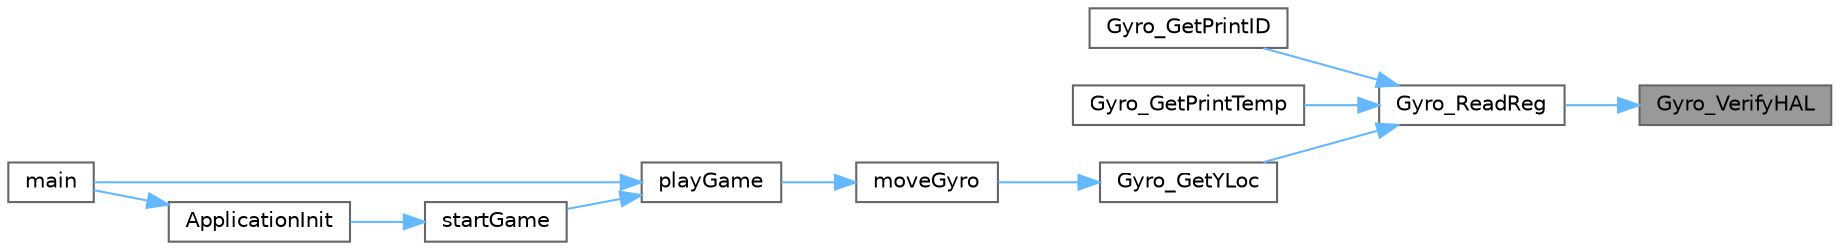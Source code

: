 digraph "Gyro_VerifyHAL"
{
 // LATEX_PDF_SIZE
  bgcolor="transparent";
  edge [fontname=Helvetica,fontsize=10,labelfontname=Helvetica,labelfontsize=10];
  node [fontname=Helvetica,fontsize=10,shape=box,height=0.2,width=0.4];
  rankdir="RL";
  Node1 [id="Node000001",label="Gyro_VerifyHAL",height=0.2,width=0.4,color="gray40", fillcolor="grey60", style="filled", fontcolor="black",tooltip="ensures HAL is still ok"];
  Node1 -> Node2 [id="edge1_Node000001_Node000002",dir="back",color="steelblue1",style="solid",tooltip=" "];
  Node2 [id="Node000002",label="Gyro_ReadReg",height=0.2,width=0.4,color="grey40", fillcolor="white", style="filled",URL="$_gyro_8c.html#ac40c444b1ec53a450cdce8ca8f147237",tooltip="reads a given register"];
  Node2 -> Node3 [id="edge2_Node000002_Node000003",dir="back",color="steelblue1",style="solid",tooltip=" "];
  Node3 [id="Node000003",label="Gyro_GetPrintID",height=0.2,width=0.4,color="grey40", fillcolor="white", style="filled",URL="$_gyro_8c.html#a4eb34e06690a00cb6046963f3e43cd48",tooltip=" "];
  Node2 -> Node4 [id="edge3_Node000002_Node000004",dir="back",color="steelblue1",style="solid",tooltip=" "];
  Node4 [id="Node000004",label="Gyro_GetPrintTemp",height=0.2,width=0.4,color="grey40", fillcolor="white", style="filled",URL="$_gyro_8c.html#a476507800fac6b49519a25651b003317",tooltip=" "];
  Node2 -> Node5 [id="edge4_Node000002_Node000005",dir="back",color="steelblue1",style="solid",tooltip=" "];
  Node5 [id="Node000005",label="Gyro_GetYLoc",height=0.2,width=0.4,color="grey40", fillcolor="white", style="filled",URL="$_gyro_8c.html#a3f23b9c98e52e23454d961ecbcaa97fd",tooltip="gets the change in y location"];
  Node5 -> Node6 [id="edge5_Node000005_Node000006",dir="back",color="steelblue1",style="solid",tooltip=" "];
  Node6 [id="Node000006",label="moveGyro",height=0.2,width=0.4,color="grey40", fillcolor="white", style="filled",URL="$_application_code_8c.html#a0990070b581603c8bf86debcea28c20b",tooltip="move function to change the column that the chip hovers over gyro or touch controlled based on compil..."];
  Node6 -> Node7 [id="edge6_Node000006_Node000007",dir="back",color="steelblue1",style="solid",tooltip=" "];
  Node7 [id="Node000007",label="playGame",height=0.2,width=0.4,color="grey40", fillcolor="white", style="filled",URL="$_application_code_8c.html#ab7c3a6586b18c40cdf49c922ba6edc5a",tooltip="loop that runs the program to play the game"];
  Node7 -> Node8 [id="edge7_Node000007_Node000008",dir="back",color="steelblue1",style="solid",tooltip=" "];
  Node8 [id="Node000008",label="main",height=0.2,width=0.4,color="grey40", fillcolor="white", style="filled",URL="$main_8c.html#a840291bc02cba5474a4cb46a9b9566fe",tooltip="The application entry point."];
  Node7 -> Node9 [id="edge8_Node000007_Node000009",dir="back",color="steelblue1",style="solid",tooltip=" "];
  Node9 [id="Node000009",label="startGame",height=0.2,width=0.4,color="grey40", fillcolor="white", style="filled",URL="$_application_code_8c.html#abf5f6de04bef125dc7c4b1cda0357d3f",tooltip="starts a new game and sets scores to zero, displays screen 1 and sets player mode"];
  Node9 -> Node10 [id="edge9_Node000009_Node000010",dir="back",color="steelblue1",style="solid",tooltip=" "];
  Node10 [id="Node000010",label="ApplicationInit",height=0.2,width=0.4,color="grey40", fillcolor="white", style="filled",URL="$_application_code_8c.html#a784bc21ff799c79e41f61fbb3583d1e9",tooltip=" "];
  Node10 -> Node8 [id="edge10_Node000010_Node000008",dir="back",color="steelblue1",style="solid",tooltip=" "];
}
